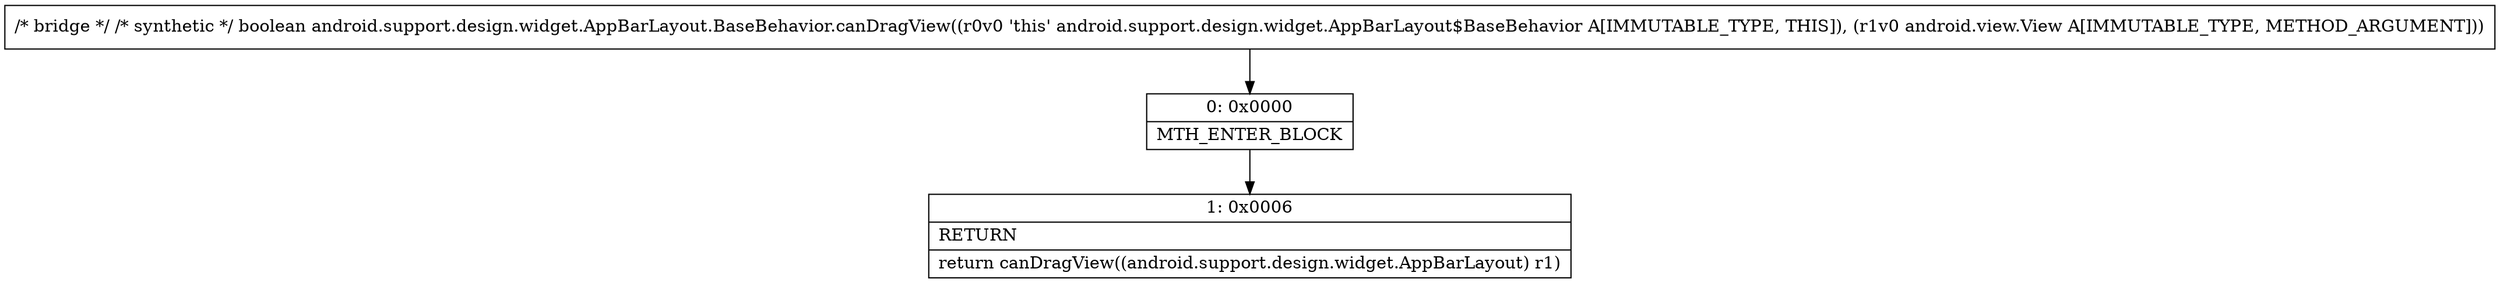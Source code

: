 digraph "CFG forandroid.support.design.widget.AppBarLayout.BaseBehavior.canDragView(Landroid\/view\/View;)Z" {
Node_0 [shape=record,label="{0\:\ 0x0000|MTH_ENTER_BLOCK\l}"];
Node_1 [shape=record,label="{1\:\ 0x0006|RETURN\l|return canDragView((android.support.design.widget.AppBarLayout) r1)\l}"];
MethodNode[shape=record,label="{\/* bridge *\/ \/* synthetic *\/ boolean android.support.design.widget.AppBarLayout.BaseBehavior.canDragView((r0v0 'this' android.support.design.widget.AppBarLayout$BaseBehavior A[IMMUTABLE_TYPE, THIS]), (r1v0 android.view.View A[IMMUTABLE_TYPE, METHOD_ARGUMENT])) }"];
MethodNode -> Node_0;
Node_0 -> Node_1;
}


